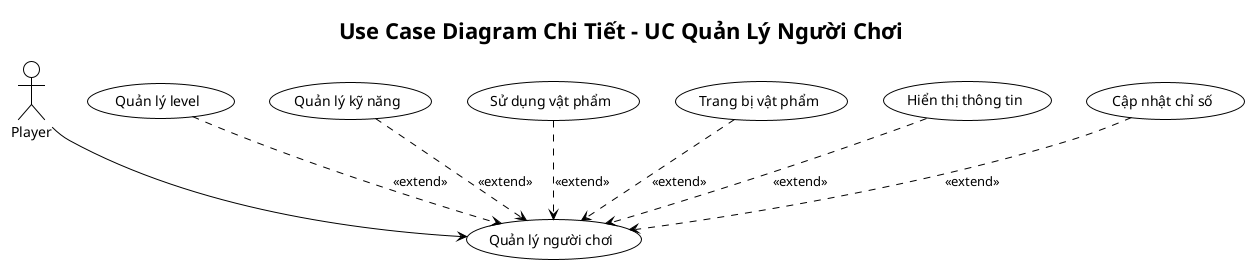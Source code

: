 @startuml UC_Quan_Ly_Nguoi_Choi
!theme plain

title Use Case Diagram Chi Tiết - UC Quản Lý Người Chơi

actor "Player" as P

usecase "Quản lý người chơi" as MainUC
usecase "Quản lý level" as UC1
usecase "Quản lý kỹ năng" as UC2
usecase "Sử dụng vật phẩm" as UC3
usecase "Trang bị vật phẩm" as UC4
usecase "Hiển thị thông tin" as UC5
usecase "Cập nhật chỉ số" as UC6

' Main relationship
P --> MainUC

' Extend relationships (tất cả đều là extend theo hình)
UC1 ..> MainUC : <<extend>>
UC2 ..> MainUC : <<extend>>
UC3 ..> MainUC : <<extend>>
UC4 ..> MainUC : <<extend>>
UC5 ..> MainUC : <<extend>>
UC6 ..> MainUC : <<extend>>

@enduml
